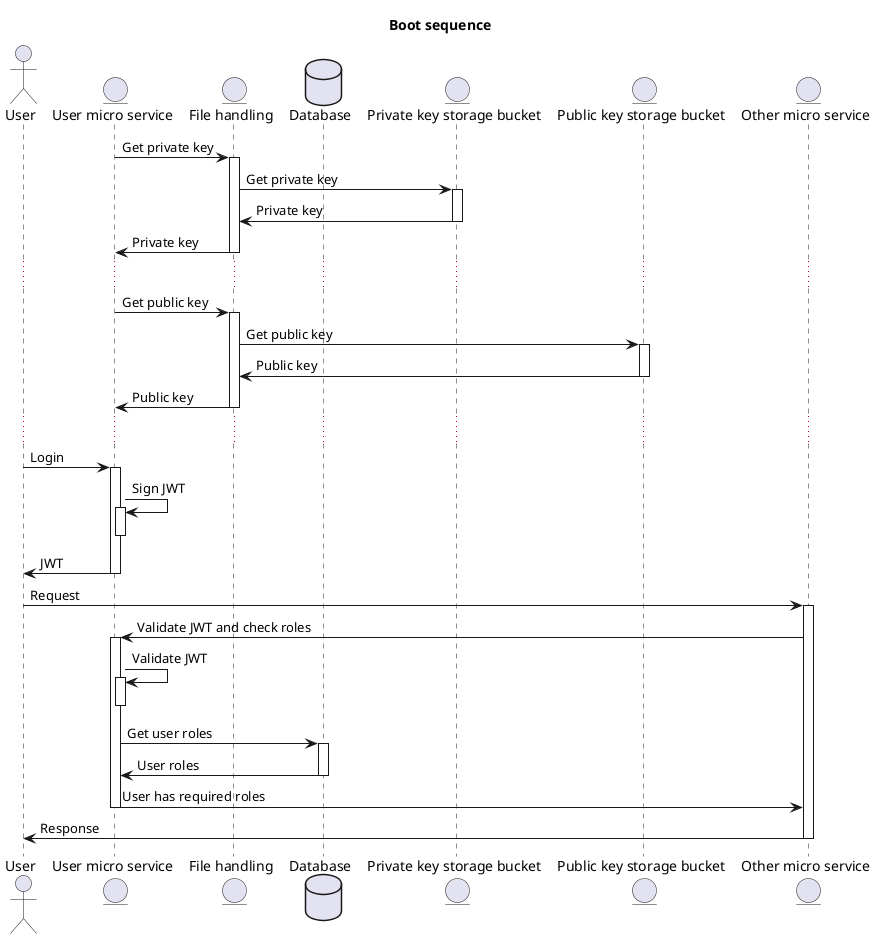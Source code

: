 @startuml Boot sequence
title Boot sequence

actor "User" as actor
entity "User micro service" as user
entity "File handling" as file
database "Database" as db
entity "Private key storage bucket" as private_bucket
entity "Public key storage bucket" as public_bucket
entity "Other micro service" as other

user -> file ++: Get private key
file -> private_bucket ++: Get private key
private_bucket -> file --: Private key
file -> user --: Private key

...

user -> file ++: Get public key
file -> public_bucket ++: Get public key
public_bucket -> file --: Public key
file -> user --: Public key

...

actor -> user ++: Login
user -> user ++: Sign JWT
deactivate user
user -> actor --: JWT

actor -> other ++: Request
other -> user ++: Validate JWT and check roles
user -> user ++: Validate JWT
deactivate user
user -> db ++: Get user roles
db -> user --: User roles
user -> other --: User has required roles
other -> actor --: Response

@enduml
